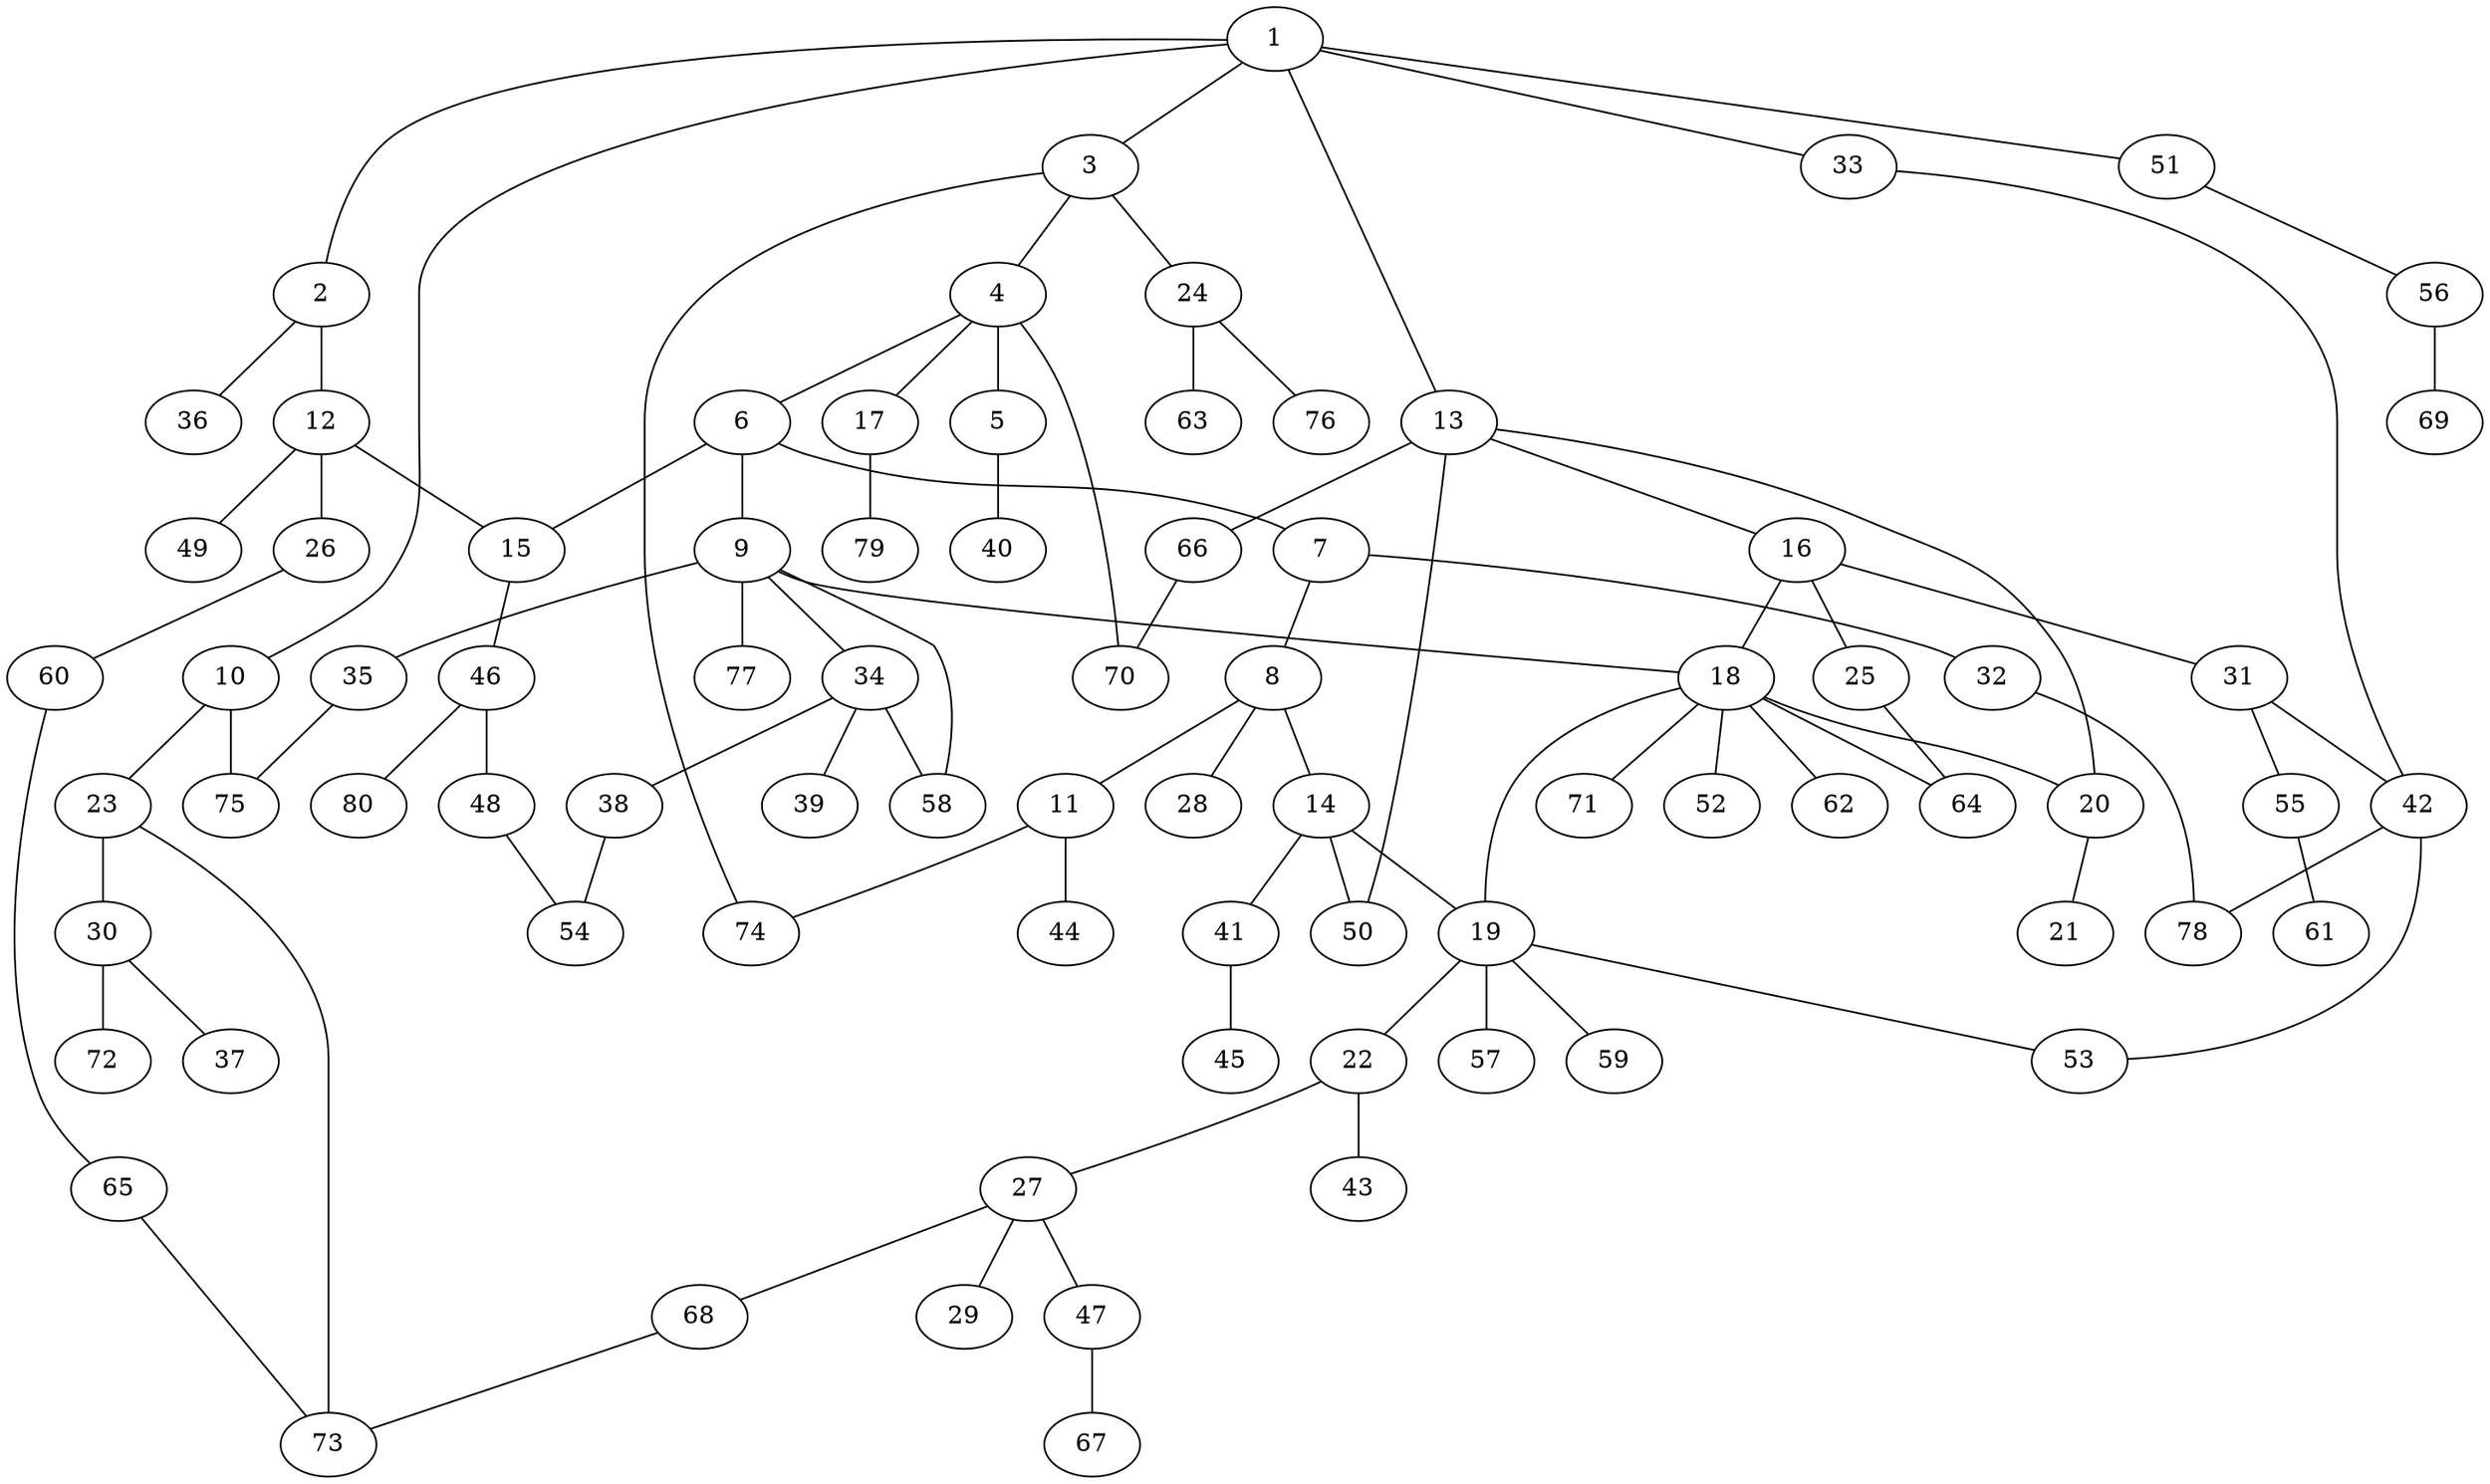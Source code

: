 graph graphname {1--2
1--3
1--10
1--13
1--33
1--51
2--12
2--36
3--4
3--24
3--74
4--5
4--6
4--17
4--70
5--40
6--7
6--9
6--15
7--8
7--32
8--11
8--14
8--28
9--18
9--34
9--35
9--58
9--77
10--23
10--75
11--44
11--74
12--15
12--26
12--49
13--16
13--20
13--50
13--66
14--19
14--41
14--50
15--46
16--18
16--25
16--31
17--79
18--19
18--20
18--52
18--62
18--64
18--71
19--22
19--53
19--57
19--59
20--21
22--27
22--43
23--30
23--73
24--63
24--76
25--64
26--60
27--29
27--47
27--68
30--37
30--72
31--42
31--55
32--78
33--42
34--38
34--39
34--58
35--75
38--54
41--45
42--53
42--78
46--48
46--80
47--67
48--54
51--56
55--61
56--69
60--65
65--73
66--70
68--73
}
